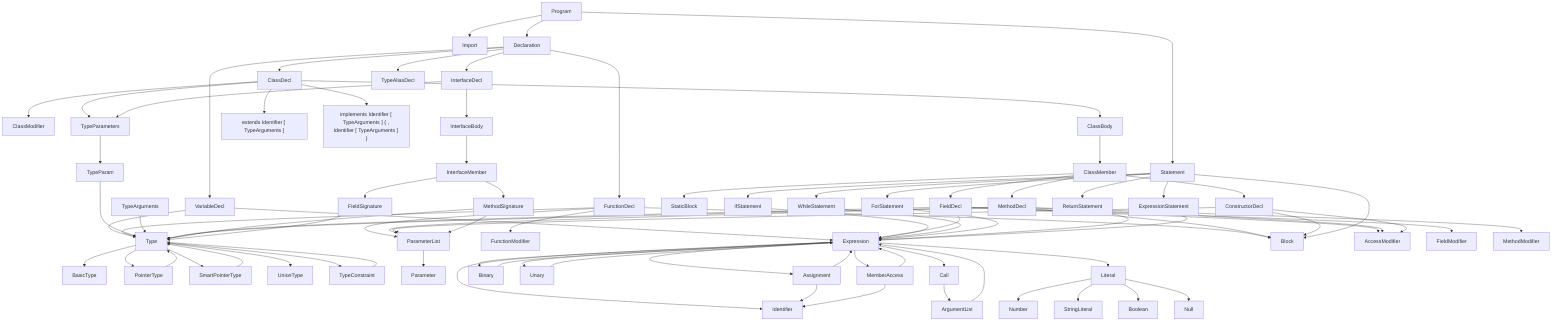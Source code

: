 graph TD
  %% Top-level
  Program --> Import
  Program --> Declaration
  Program --> Statement

  %% Declarations
  Declaration --> VariableDecl
  Declaration --> FunctionDecl
  Declaration --> ClassDecl
  Declaration --> InterfaceDecl
  Declaration --> TypeAliasDecl

  %% VariableDecl and Types
  VariableDecl --> Type
  VariableDecl --> Expression
  Type --> BasicType
  Type --> PointerType
  Type --> SmartPointerType
  Type --> UnionType
  Type --> TypeConstraint
  PointerType --> Type
  SmartPointerType --> Type
  TypeConstraint --> Type

  %% Functions
  FunctionDecl --> FunctionModifier
  FunctionDecl --> ParameterList
  FunctionDecl --> Type
  FunctionDecl --> Block
  ParameterList --> Parameter

  %% Classes
  ClassDecl --> ClassModifier
  ClassDecl --> TypeParameters
  ClassDecl --> ClassBody
  ClassDecl --> Extends["extends Identifier [ TypeArguments ]"]
  ClassDecl --> Implements["implements Identifier [ TypeArguments ] { , Identifier [ TypeArguments ] }"]
  TypeParameters --> TypeParam
  TypeParam --> Type
  TypeArguments --> Type
  ClassBody --> ClassMember
  ClassMember --> FieldDecl
  ClassMember --> MethodDecl
  ClassMember --> ConstructorDecl
  ClassMember --> StaticBlock
  FieldDecl --> AccessModifier
  FieldDecl --> FieldModifier
  FieldDecl --> Type
  FieldDecl --> Expression
  MethodDecl --> AccessModifier
  MethodDecl --> MethodModifier
  MethodDecl --> ParameterList
  MethodDecl --> Type
  MethodDecl --> Block
  ConstructorDecl --> AccessModifier
  ConstructorDecl --> ParameterList
  ConstructorDecl --> Block

  %% Interfaces
  InterfaceDecl --> TypeParameters
  InterfaceDecl --> InterfaceBody
  InterfaceBody --> InterfaceMember
  InterfaceMember --> MethodSignature
  InterfaceMember --> FieldSignature
  MethodSignature --> ParameterList
  MethodSignature --> Type
  FieldSignature --> Type

  %% Statements
  Statement --> Block
  Statement --> ExpressionStatement
  Statement --> IfStatement
  Statement --> WhileStatement
  Statement --> ForStatement
  Statement --> ReturnStatement

  IfStatement --> Expression
  WhileStatement --> Expression
  ForStatement --> Expression
  ReturnStatement --> Expression
  ExpressionStatement --> Expression

  %% Expressions
  Expression --> Assignment
  Expression --> Binary
  Expression --> Unary
  Expression --> Call
  Expression --> MemberAccess
  Expression --> Literal
  Expression --> Identifier
  Assignment --> Identifier
  Assignment --> Expression
  Binary --> Expression
  Unary --> Expression
  Call --> ArgumentList
  ArgumentList --> Expression
  MemberAccess --> Expression
  MemberAccess --> Identifier
  Literal --> Number
  Literal --> StringLiteral
  Literal --> Boolean
  Literal --> Null